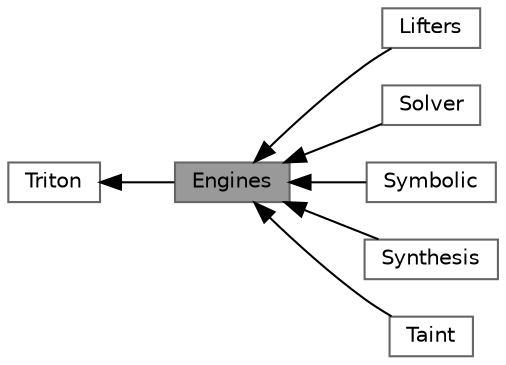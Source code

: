 digraph "Engines"
{
 // LATEX_PDF_SIZE
  bgcolor="transparent";
  edge [fontname=Helvetica,fontsize=10,labelfontname=Helvetica,labelfontsize=10];
  node [fontname=Helvetica,fontsize=10,shape=box,height=0.2,width=0.4];
  rankdir=LR;
  Node1 [label="Engines",height=0.2,width=0.4,color="gray40", fillcolor="grey60", style="filled", fontcolor="black",tooltip=" "];
  Node4 [label="Lifters",height=0.2,width=0.4,color="grey40", fillcolor="white", style="filled",URL="$group__lifters.html",tooltip=" "];
  Node3 [label="Solver",height=0.2,width=0.4,color="grey40", fillcolor="white", style="filled",URL="$group__solver.html",tooltip=" "];
  Node6 [label="Symbolic",height=0.2,width=0.4,color="grey40", fillcolor="white", style="filled",URL="$group__symbolic.html",tooltip=" "];
  Node5 [label="Synthesis",height=0.2,width=0.4,color="grey40", fillcolor="white", style="filled",URL="$group__synthesis.html",tooltip=" "];
  Node7 [label="Taint",height=0.2,width=0.4,color="grey40", fillcolor="white", style="filled",URL="$group__taint.html",tooltip=" "];
  Node2 [label="Triton",height=0.2,width=0.4,color="grey40", fillcolor="white", style="filled",URL="$group__triton.html",tooltip=" "];
  Node2->Node1 [shape=plaintext, dir="back", style="solid"];
  Node1->Node3 [shape=plaintext, dir="back", style="solid"];
  Node1->Node4 [shape=plaintext, dir="back", style="solid"];
  Node1->Node5 [shape=plaintext, dir="back", style="solid"];
  Node1->Node6 [shape=plaintext, dir="back", style="solid"];
  Node1->Node7 [shape=plaintext, dir="back", style="solid"];
}
